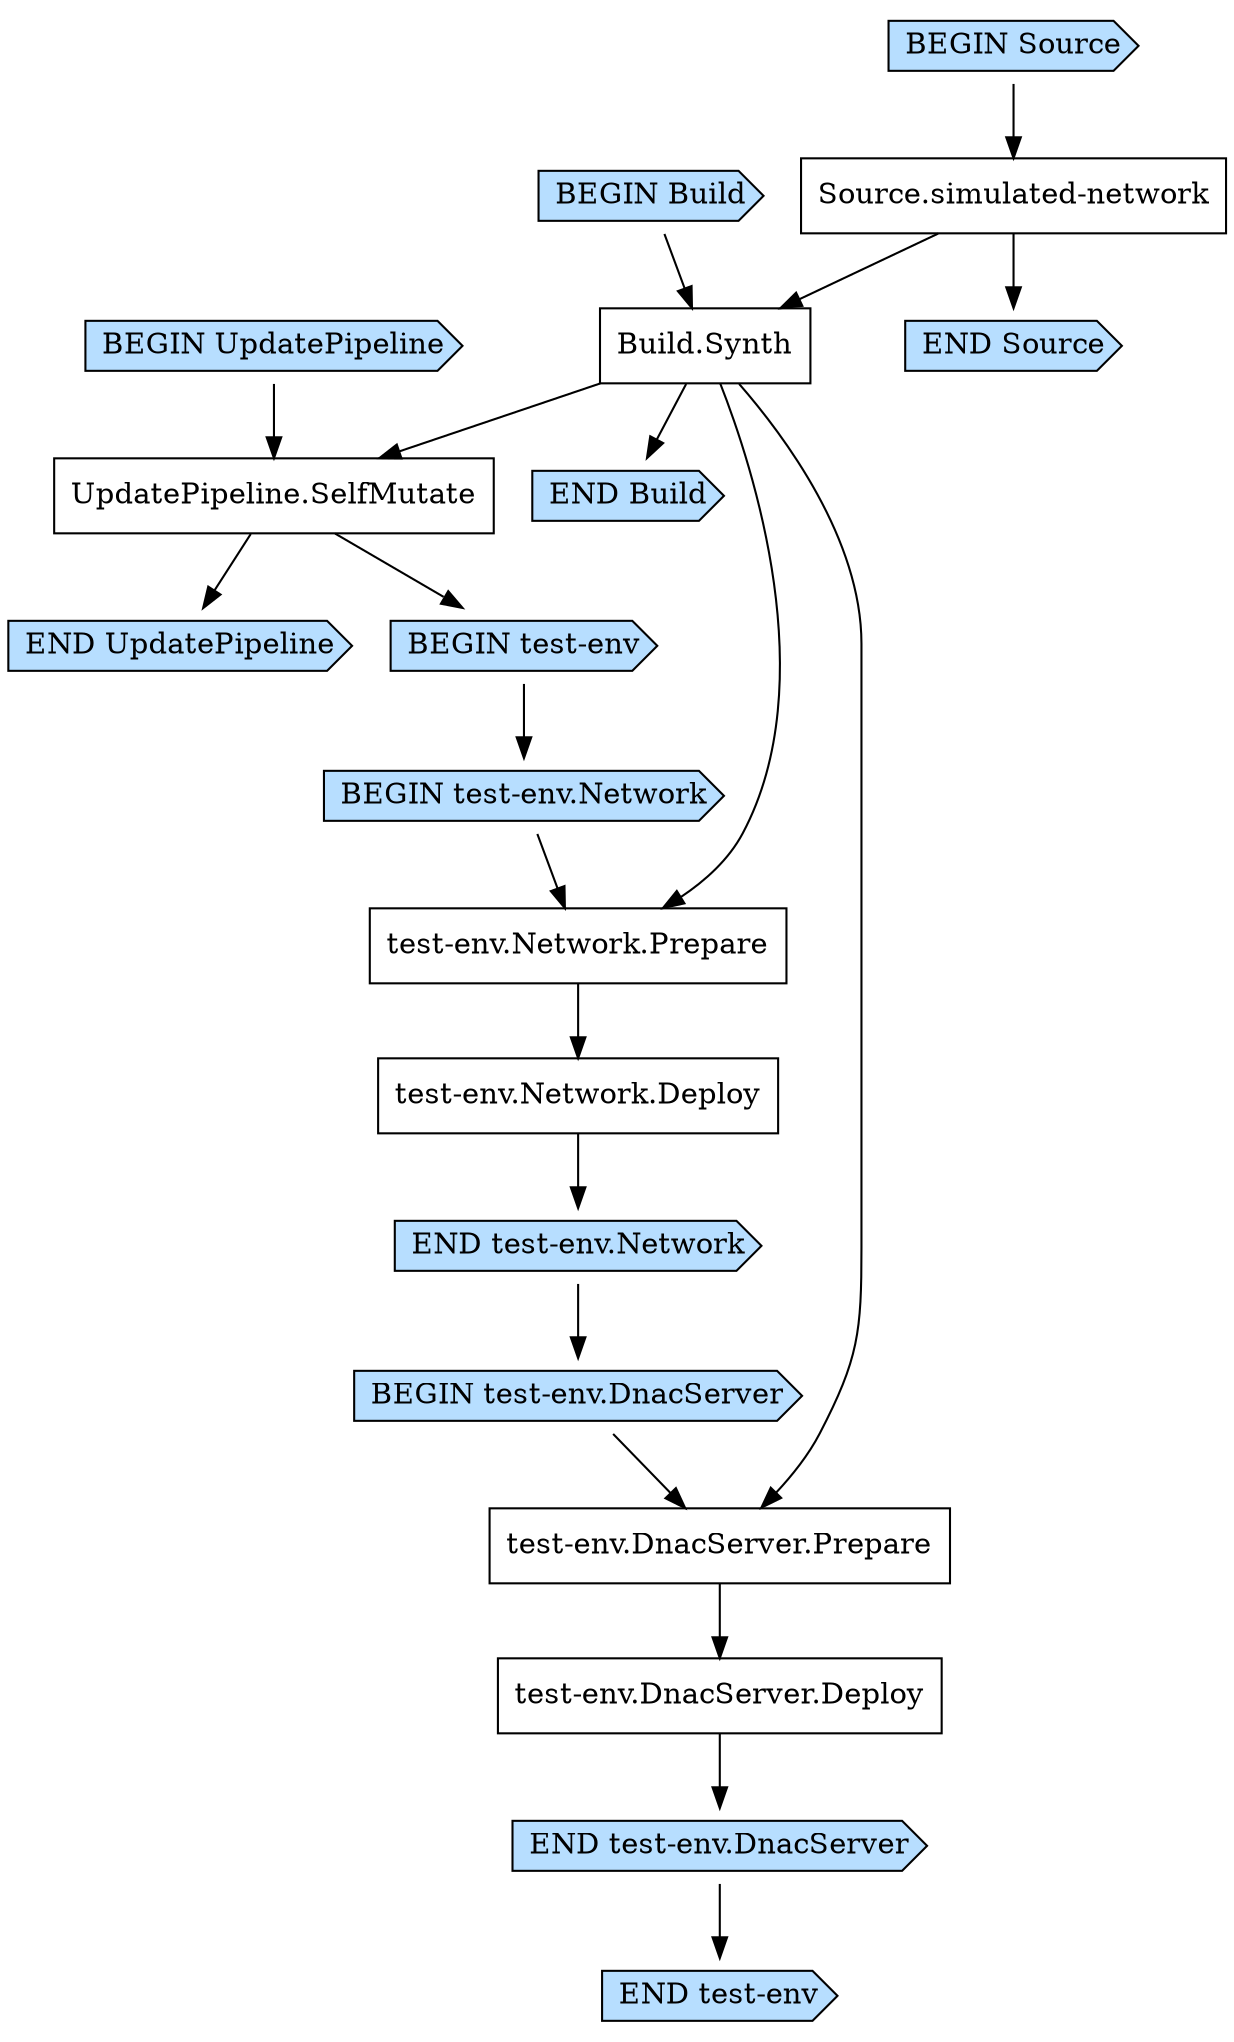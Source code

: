 digraph G {
  # Arrows represent an "unlocks" relationship (opposite of dependency). So chosen
  # because the layout looks more natural that way.
  # To represent subgraph dependencies, subgraphs are represented by BEGIN/END nodes.
  # To render: `dot -Tsvg CdkPipelineSimulatedCorporateNetworkStacksimulatednetwork7222D7FE.dot > graph.svg`, open in a browser.
  node [shape="box"];
"BEGIN Build" [shape="cds", style="filled", fillcolor="#b7deff"];
"END Build" [shape="cds", style="filled", fillcolor="#b7deff"];
"Build.Synth";
"Source.simulated-network" -> "Build.Synth";
"BEGIN Build" -> "Build.Synth";
"Build.Synth" -> "END Build";
"BEGIN UpdatePipeline" [shape="cds", style="filled", fillcolor="#b7deff"];
"END UpdatePipeline" [shape="cds", style="filled", fillcolor="#b7deff"];
"UpdatePipeline.SelfMutate";
"Build.Synth" -> "UpdatePipeline.SelfMutate";
"BEGIN UpdatePipeline" -> "UpdatePipeline.SelfMutate";
"UpdatePipeline.SelfMutate" -> "END UpdatePipeline";
"BEGIN test-env" [shape="cds", style="filled", fillcolor="#b7deff"];
"END test-env" [shape="cds", style="filled", fillcolor="#b7deff"];
"UpdatePipeline.SelfMutate" -> "BEGIN test-env";
"BEGIN test-env.Network" [shape="cds", style="filled", fillcolor="#b7deff"];
"END test-env.Network" [shape="cds", style="filled", fillcolor="#b7deff"];
"test-env.Network.Deploy";
"test-env.Network.Prepare" -> "test-env.Network.Deploy";
"test-env.Network.Prepare";
"Build.Synth" -> "test-env.Network.Prepare";
"BEGIN test-env.Network" -> "test-env.Network.Prepare";
"test-env.Network.Deploy" -> "END test-env.Network";
"BEGIN test-env.DnacServer" [shape="cds", style="filled", fillcolor="#b7deff"];
"END test-env.DnacServer" [shape="cds", style="filled", fillcolor="#b7deff"];
"END test-env.Network" -> "BEGIN test-env.DnacServer";
"test-env.DnacServer.Deploy";
"test-env.DnacServer.Prepare" -> "test-env.DnacServer.Deploy";
"test-env.DnacServer.Prepare";
"Build.Synth" -> "test-env.DnacServer.Prepare";
"BEGIN test-env.DnacServer" -> "test-env.DnacServer.Prepare";
"test-env.DnacServer.Deploy" -> "END test-env.DnacServer";
"BEGIN test-env" -> "BEGIN test-env.Network";
"END test-env.DnacServer" -> "END test-env";
"BEGIN Source" [shape="cds", style="filled", fillcolor="#b7deff"];
"END Source" [shape="cds", style="filled", fillcolor="#b7deff"];
"Source.simulated-network";
"BEGIN Source" -> "Source.simulated-network";
"Source.simulated-network" -> "END Source";
}